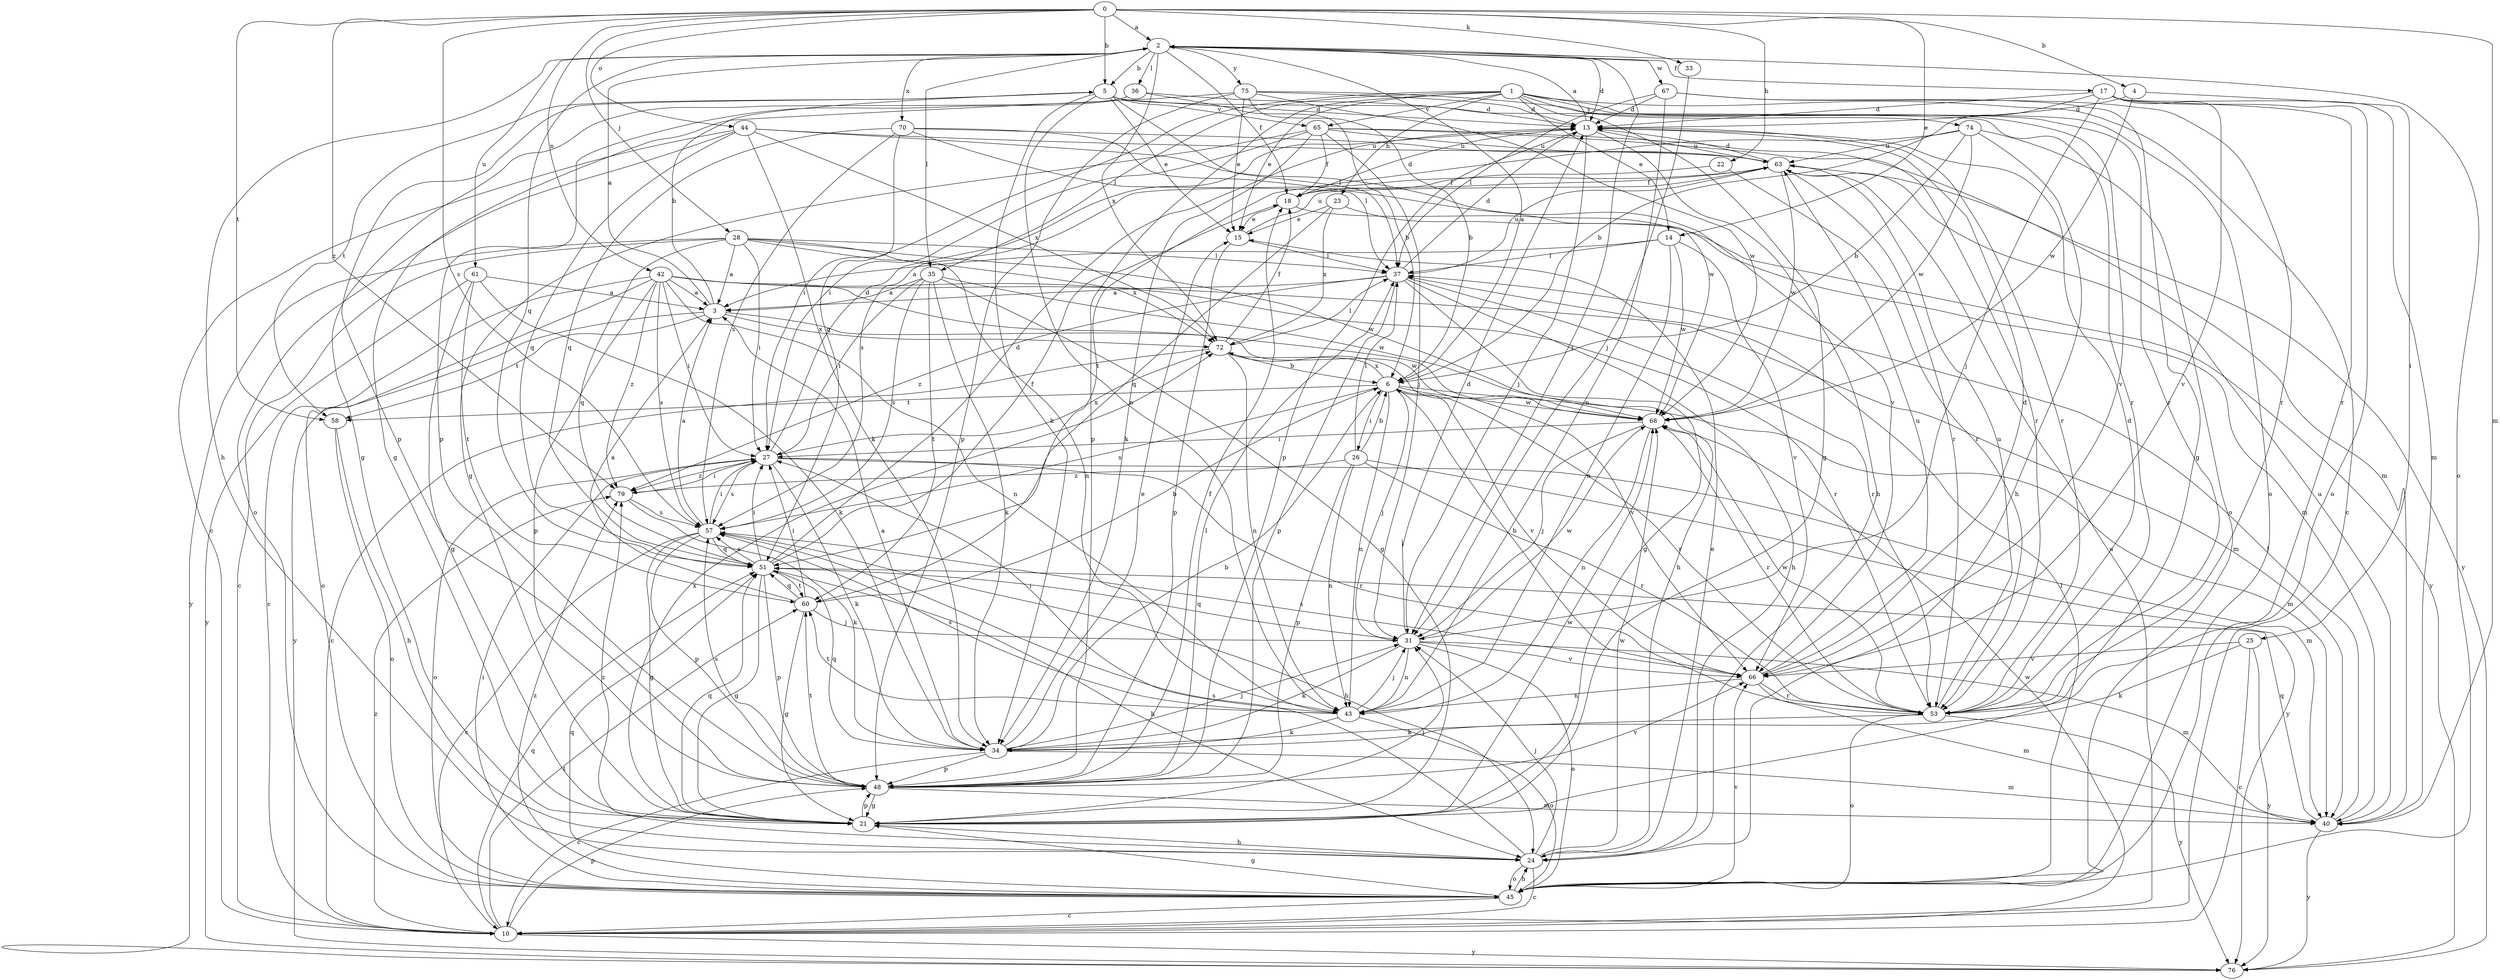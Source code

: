 strict digraph  {
0;
1;
2;
3;
4;
5;
6;
10;
13;
14;
15;
17;
18;
21;
22;
23;
24;
25;
26;
27;
28;
31;
33;
34;
35;
36;
37;
40;
42;
43;
44;
45;
48;
51;
53;
57;
58;
60;
61;
63;
65;
66;
67;
68;
70;
72;
74;
75;
76;
79;
0 -> 2  [label=a];
0 -> 4  [label=b];
0 -> 5  [label=b];
0 -> 14  [label=e];
0 -> 22  [label=h];
0 -> 28  [label=j];
0 -> 33  [label=k];
0 -> 40  [label=m];
0 -> 42  [label=n];
0 -> 44  [label=o];
0 -> 57  [label=s];
0 -> 58  [label=t];
0 -> 79  [label=z];
1 -> 10  [label=c];
1 -> 14  [label=e];
1 -> 15  [label=e];
1 -> 21  [label=g];
1 -> 23  [label=h];
1 -> 35  [label=l];
1 -> 45  [label=o];
1 -> 48  [label=p];
1 -> 51  [label=q];
1 -> 53  [label=r];
1 -> 65  [label=v];
1 -> 74  [label=y];
2 -> 5  [label=b];
2 -> 13  [label=d];
2 -> 17  [label=f];
2 -> 18  [label=f];
2 -> 24  [label=h];
2 -> 31  [label=j];
2 -> 35  [label=l];
2 -> 36  [label=l];
2 -> 45  [label=o];
2 -> 51  [label=q];
2 -> 61  [label=u];
2 -> 67  [label=w];
2 -> 70  [label=x];
2 -> 72  [label=x];
2 -> 75  [label=y];
3 -> 2  [label=a];
3 -> 5  [label=b];
3 -> 58  [label=t];
3 -> 68  [label=w];
3 -> 72  [label=x];
3 -> 76  [label=y];
4 -> 13  [label=d];
4 -> 25  [label=i];
4 -> 68  [label=w];
5 -> 13  [label=d];
5 -> 15  [label=e];
5 -> 34  [label=k];
5 -> 37  [label=l];
5 -> 43  [label=n];
5 -> 48  [label=p];
5 -> 53  [label=r];
5 -> 58  [label=t];
5 -> 65  [label=v];
6 -> 2  [label=a];
6 -> 26  [label=i];
6 -> 31  [label=j];
6 -> 40  [label=m];
6 -> 43  [label=n];
6 -> 53  [label=r];
6 -> 57  [label=s];
6 -> 58  [label=t];
6 -> 66  [label=v];
6 -> 68  [label=w];
6 -> 72  [label=x];
10 -> 48  [label=p];
10 -> 51  [label=q];
10 -> 60  [label=t];
10 -> 63  [label=u];
10 -> 68  [label=w];
10 -> 76  [label=y];
10 -> 79  [label=z];
13 -> 2  [label=a];
13 -> 24  [label=h];
13 -> 31  [label=j];
13 -> 48  [label=p];
13 -> 53  [label=r];
13 -> 63  [label=u];
14 -> 3  [label=a];
14 -> 37  [label=l];
14 -> 43  [label=n];
14 -> 66  [label=v];
14 -> 68  [label=w];
15 -> 37  [label=l];
15 -> 48  [label=p];
15 -> 63  [label=u];
17 -> 6  [label=b];
17 -> 13  [label=d];
17 -> 31  [label=j];
17 -> 40  [label=m];
17 -> 45  [label=o];
17 -> 53  [label=r];
17 -> 66  [label=v];
18 -> 13  [label=d];
18 -> 15  [label=e];
18 -> 76  [label=y];
21 -> 24  [label=h];
21 -> 31  [label=j];
21 -> 48  [label=p];
21 -> 51  [label=q];
21 -> 68  [label=w];
21 -> 72  [label=x];
22 -> 18  [label=f];
22 -> 53  [label=r];
23 -> 15  [label=e];
23 -> 40  [label=m];
23 -> 51  [label=q];
23 -> 72  [label=x];
24 -> 10  [label=c];
24 -> 15  [label=e];
24 -> 31  [label=j];
24 -> 45  [label=o];
24 -> 57  [label=s];
24 -> 68  [label=w];
24 -> 79  [label=z];
25 -> 10  [label=c];
25 -> 34  [label=k];
25 -> 66  [label=v];
25 -> 76  [label=y];
26 -> 6  [label=b];
26 -> 37  [label=l];
26 -> 43  [label=n];
26 -> 48  [label=p];
26 -> 53  [label=r];
26 -> 76  [label=y];
26 -> 79  [label=z];
27 -> 13  [label=d];
27 -> 34  [label=k];
27 -> 40  [label=m];
27 -> 45  [label=o];
27 -> 53  [label=r];
27 -> 57  [label=s];
27 -> 72  [label=x];
27 -> 79  [label=z];
28 -> 3  [label=a];
28 -> 10  [label=c];
28 -> 27  [label=i];
28 -> 37  [label=l];
28 -> 43  [label=n];
28 -> 51  [label=q];
28 -> 68  [label=w];
28 -> 72  [label=x];
28 -> 76  [label=y];
31 -> 13  [label=d];
31 -> 34  [label=k];
31 -> 40  [label=m];
31 -> 43  [label=n];
31 -> 45  [label=o];
31 -> 51  [label=q];
31 -> 66  [label=v];
31 -> 68  [label=w];
33 -> 31  [label=j];
34 -> 3  [label=a];
34 -> 6  [label=b];
34 -> 10  [label=c];
34 -> 15  [label=e];
34 -> 31  [label=j];
34 -> 40  [label=m];
34 -> 48  [label=p];
34 -> 51  [label=q];
35 -> 3  [label=a];
35 -> 21  [label=g];
35 -> 24  [label=h];
35 -> 27  [label=i];
35 -> 34  [label=k];
35 -> 57  [label=s];
35 -> 60  [label=t];
36 -> 6  [label=b];
36 -> 13  [label=d];
36 -> 21  [label=g];
36 -> 48  [label=p];
37 -> 3  [label=a];
37 -> 13  [label=d];
37 -> 21  [label=g];
37 -> 24  [label=h];
37 -> 48  [label=p];
37 -> 53  [label=r];
37 -> 63  [label=u];
37 -> 79  [label=z];
40 -> 37  [label=l];
40 -> 51  [label=q];
40 -> 63  [label=u];
40 -> 76  [label=y];
42 -> 3  [label=a];
42 -> 10  [label=c];
42 -> 27  [label=i];
42 -> 40  [label=m];
42 -> 43  [label=n];
42 -> 45  [label=o];
42 -> 48  [label=p];
42 -> 53  [label=r];
42 -> 57  [label=s];
42 -> 68  [label=w];
42 -> 79  [label=z];
43 -> 27  [label=i];
43 -> 31  [label=j];
43 -> 34  [label=k];
43 -> 45  [label=o];
43 -> 57  [label=s];
43 -> 60  [label=t];
44 -> 10  [label=c];
44 -> 34  [label=k];
44 -> 45  [label=o];
44 -> 51  [label=q];
44 -> 63  [label=u];
44 -> 66  [label=v];
44 -> 72  [label=x];
45 -> 10  [label=c];
45 -> 21  [label=g];
45 -> 24  [label=h];
45 -> 27  [label=i];
45 -> 37  [label=l];
45 -> 51  [label=q];
45 -> 66  [label=v];
45 -> 79  [label=z];
48 -> 18  [label=f];
48 -> 21  [label=g];
48 -> 37  [label=l];
48 -> 40  [label=m];
48 -> 57  [label=s];
48 -> 60  [label=t];
48 -> 66  [label=v];
51 -> 13  [label=d];
51 -> 18  [label=f];
51 -> 21  [label=g];
51 -> 24  [label=h];
51 -> 27  [label=i];
51 -> 48  [label=p];
51 -> 57  [label=s];
51 -> 60  [label=t];
53 -> 13  [label=d];
53 -> 34  [label=k];
53 -> 45  [label=o];
53 -> 63  [label=u];
53 -> 68  [label=w];
53 -> 76  [label=y];
57 -> 3  [label=a];
57 -> 10  [label=c];
57 -> 21  [label=g];
57 -> 24  [label=h];
57 -> 27  [label=i];
57 -> 48  [label=p];
57 -> 51  [label=q];
58 -> 24  [label=h];
58 -> 45  [label=o];
60 -> 3  [label=a];
60 -> 6  [label=b];
60 -> 21  [label=g];
60 -> 27  [label=i];
60 -> 31  [label=j];
60 -> 51  [label=q];
61 -> 3  [label=a];
61 -> 21  [label=g];
61 -> 34  [label=k];
61 -> 60  [label=t];
61 -> 76  [label=y];
63 -> 13  [label=d];
63 -> 18  [label=f];
63 -> 53  [label=r];
63 -> 57  [label=s];
63 -> 68  [label=w];
63 -> 76  [label=y];
65 -> 18  [label=f];
65 -> 21  [label=g];
65 -> 27  [label=i];
65 -> 31  [label=j];
65 -> 34  [label=k];
65 -> 40  [label=m];
65 -> 53  [label=r];
65 -> 63  [label=u];
66 -> 6  [label=b];
66 -> 13  [label=d];
66 -> 40  [label=m];
66 -> 43  [label=n];
66 -> 53  [label=r];
66 -> 57  [label=s];
66 -> 63  [label=u];
67 -> 13  [label=d];
67 -> 21  [label=g];
67 -> 37  [label=l];
67 -> 43  [label=n];
67 -> 53  [label=r];
68 -> 27  [label=i];
68 -> 31  [label=j];
68 -> 43  [label=n];
68 -> 53  [label=r];
70 -> 27  [label=i];
70 -> 37  [label=l];
70 -> 51  [label=q];
70 -> 57  [label=s];
70 -> 63  [label=u];
70 -> 68  [label=w];
72 -> 6  [label=b];
72 -> 10  [label=c];
72 -> 18  [label=f];
72 -> 37  [label=l];
72 -> 43  [label=n];
72 -> 66  [label=v];
74 -> 6  [label=b];
74 -> 24  [label=h];
74 -> 45  [label=o];
74 -> 60  [label=t];
74 -> 63  [label=u];
74 -> 68  [label=w];
75 -> 6  [label=b];
75 -> 13  [label=d];
75 -> 15  [label=e];
75 -> 21  [label=g];
75 -> 48  [label=p];
75 -> 66  [label=v];
75 -> 68  [label=w];
79 -> 27  [label=i];
79 -> 34  [label=k];
79 -> 57  [label=s];
}
